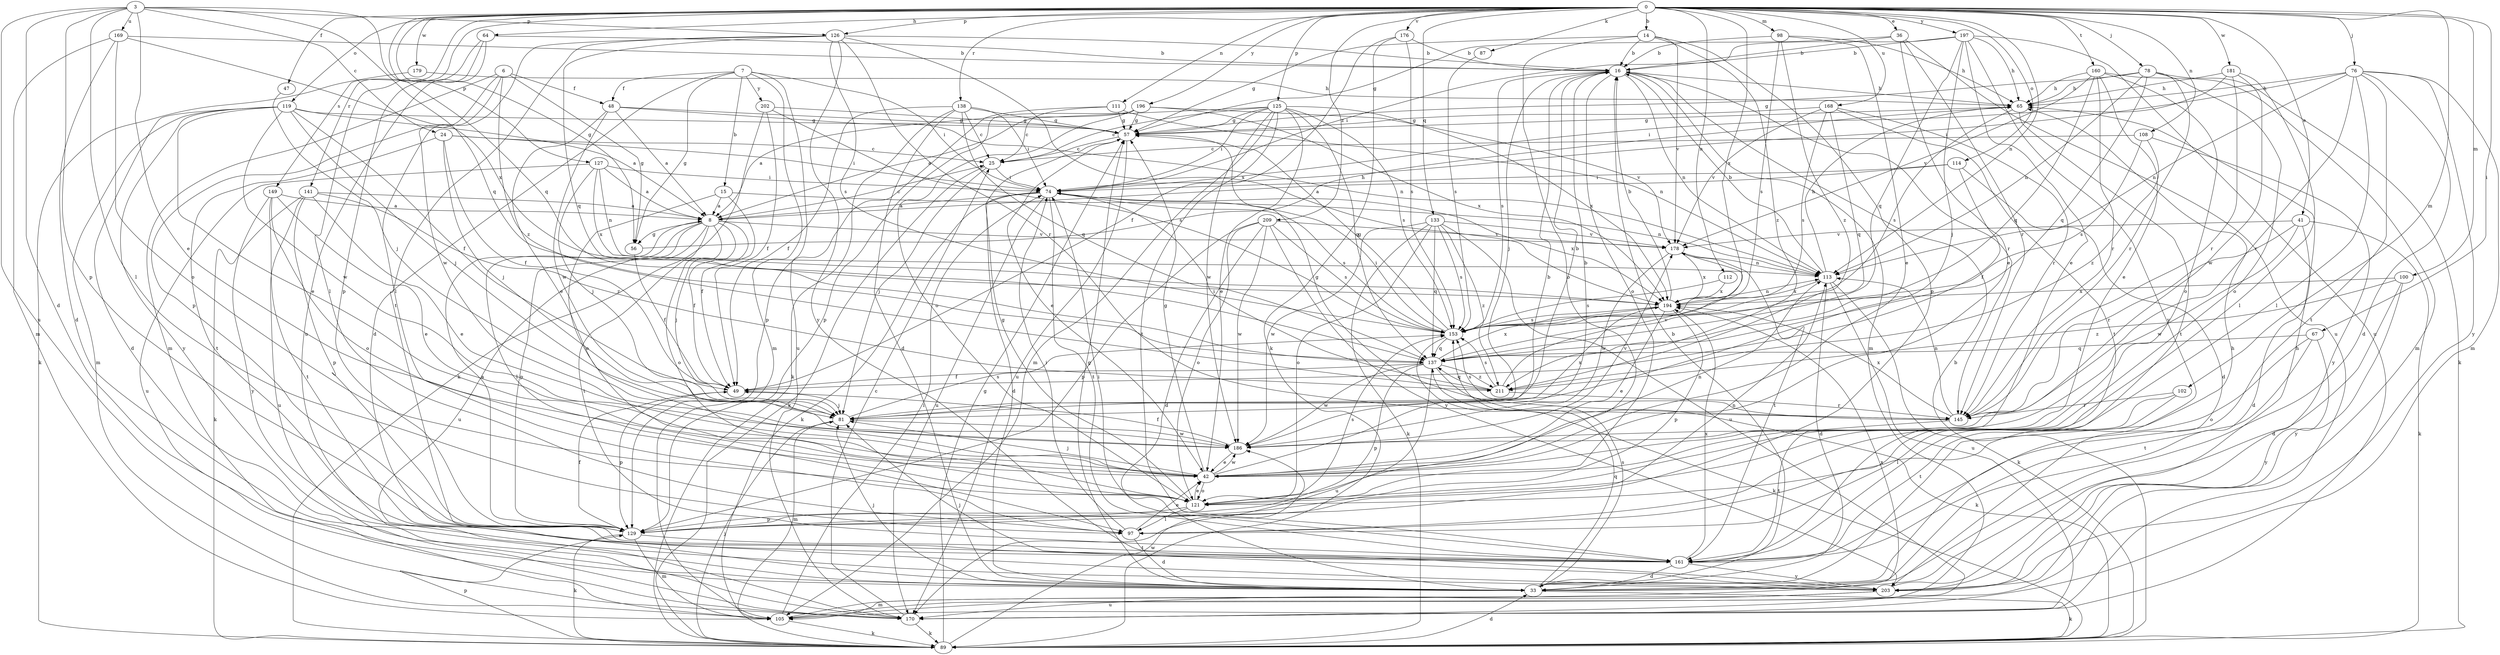strict digraph  {
0;
3;
6;
7;
8;
14;
15;
16;
24;
25;
33;
36;
41;
42;
47;
48;
49;
56;
57;
64;
65;
67;
74;
76;
78;
81;
87;
89;
97;
98;
100;
102;
105;
108;
111;
112;
113;
114;
119;
121;
125;
126;
127;
129;
133;
137;
138;
141;
145;
149;
153;
160;
161;
168;
169;
170;
176;
178;
179;
181;
186;
194;
196;
197;
202;
203;
209;
211;
0 -> 14  [label=b];
0 -> 36  [label=e];
0 -> 41  [label=e];
0 -> 47  [label=f];
0 -> 56  [label=g];
0 -> 64  [label=h];
0 -> 67  [label=i];
0 -> 76  [label=j];
0 -> 78  [label=j];
0 -> 87  [label=k];
0 -> 98  [label=m];
0 -> 100  [label=m];
0 -> 102  [label=m];
0 -> 108  [label=n];
0 -> 111  [label=n];
0 -> 112  [label=n];
0 -> 113  [label=n];
0 -> 114  [label=o];
0 -> 119  [label=o];
0 -> 125  [label=p];
0 -> 126  [label=p];
0 -> 133  [label=q];
0 -> 137  [label=q];
0 -> 138  [label=r];
0 -> 141  [label=r];
0 -> 149  [label=s];
0 -> 160  [label=t];
0 -> 168  [label=u];
0 -> 176  [label=v];
0 -> 179  [label=w];
0 -> 181  [label=w];
0 -> 194  [label=x];
0 -> 196  [label=y];
0 -> 197  [label=y];
0 -> 209  [label=z];
3 -> 24  [label=c];
3 -> 33  [label=d];
3 -> 42  [label=e];
3 -> 97  [label=l];
3 -> 126  [label=p];
3 -> 127  [label=p];
3 -> 129  [label=p];
3 -> 137  [label=q];
3 -> 169  [label=u];
3 -> 170  [label=u];
6 -> 48  [label=f];
6 -> 56  [label=g];
6 -> 105  [label=m];
6 -> 129  [label=p];
6 -> 186  [label=w];
6 -> 211  [label=z];
7 -> 15  [label=b];
7 -> 33  [label=d];
7 -> 48  [label=f];
7 -> 56  [label=g];
7 -> 74  [label=i];
7 -> 105  [label=m];
7 -> 170  [label=u];
7 -> 202  [label=y];
8 -> 25  [label=c];
8 -> 49  [label=f];
8 -> 56  [label=g];
8 -> 81  [label=j];
8 -> 97  [label=l];
8 -> 121  [label=o];
8 -> 129  [label=p];
8 -> 161  [label=t];
8 -> 170  [label=u];
8 -> 178  [label=v];
14 -> 16  [label=b];
14 -> 57  [label=g];
14 -> 121  [label=o];
14 -> 129  [label=p];
14 -> 178  [label=v];
14 -> 211  [label=z];
15 -> 8  [label=a];
15 -> 49  [label=f];
15 -> 113  [label=n];
15 -> 121  [label=o];
16 -> 65  [label=h];
16 -> 81  [label=j];
16 -> 105  [label=m];
16 -> 113  [label=n];
16 -> 121  [label=o];
16 -> 145  [label=r];
16 -> 153  [label=s];
24 -> 25  [label=c];
24 -> 49  [label=f];
24 -> 74  [label=i];
24 -> 81  [label=j];
24 -> 161  [label=t];
25 -> 74  [label=i];
25 -> 81  [label=j];
25 -> 89  [label=k];
33 -> 16  [label=b];
33 -> 57  [label=g];
33 -> 65  [label=h];
33 -> 81  [label=j];
33 -> 89  [label=k];
33 -> 137  [label=q];
33 -> 153  [label=s];
36 -> 16  [label=b];
36 -> 42  [label=e];
36 -> 57  [label=g];
36 -> 145  [label=r];
36 -> 170  [label=u];
41 -> 33  [label=d];
41 -> 89  [label=k];
41 -> 145  [label=r];
41 -> 178  [label=v];
41 -> 186  [label=w];
42 -> 16  [label=b];
42 -> 57  [label=g];
42 -> 81  [label=j];
42 -> 113  [label=n];
42 -> 121  [label=o];
42 -> 186  [label=w];
47 -> 81  [label=j];
48 -> 8  [label=a];
48 -> 42  [label=e];
48 -> 57  [label=g];
48 -> 113  [label=n];
48 -> 186  [label=w];
49 -> 81  [label=j];
49 -> 129  [label=p];
56 -> 49  [label=f];
56 -> 65  [label=h];
57 -> 25  [label=c];
57 -> 42  [label=e];
57 -> 170  [label=u];
64 -> 16  [label=b];
64 -> 97  [label=l];
64 -> 129  [label=p];
64 -> 170  [label=u];
65 -> 57  [label=g];
65 -> 153  [label=s];
65 -> 161  [label=t];
67 -> 121  [label=o];
67 -> 137  [label=q];
67 -> 161  [label=t];
67 -> 203  [label=y];
74 -> 8  [label=a];
74 -> 33  [label=d];
74 -> 89  [label=k];
74 -> 153  [label=s];
74 -> 161  [label=t];
74 -> 170  [label=u];
74 -> 194  [label=x];
76 -> 33  [label=d];
76 -> 65  [label=h];
76 -> 74  [label=i];
76 -> 97  [label=l];
76 -> 105  [label=m];
76 -> 113  [label=n];
76 -> 145  [label=r];
76 -> 161  [label=t];
76 -> 203  [label=y];
78 -> 57  [label=g];
78 -> 65  [label=h];
78 -> 89  [label=k];
78 -> 113  [label=n];
78 -> 121  [label=o];
78 -> 137  [label=q];
78 -> 145  [label=r];
81 -> 16  [label=b];
81 -> 105  [label=m];
81 -> 153  [label=s];
81 -> 186  [label=w];
81 -> 194  [label=x];
87 -> 153  [label=s];
89 -> 16  [label=b];
89 -> 33  [label=d];
89 -> 57  [label=g];
89 -> 81  [label=j];
89 -> 129  [label=p];
89 -> 186  [label=w];
97 -> 33  [label=d];
97 -> 42  [label=e];
97 -> 74  [label=i];
98 -> 16  [label=b];
98 -> 42  [label=e];
98 -> 65  [label=h];
98 -> 153  [label=s];
98 -> 211  [label=z];
100 -> 33  [label=d];
100 -> 194  [label=x];
100 -> 203  [label=y];
100 -> 211  [label=z];
102 -> 97  [label=l];
102 -> 145  [label=r];
102 -> 161  [label=t];
105 -> 74  [label=i];
105 -> 89  [label=k];
105 -> 194  [label=x];
108 -> 25  [label=c];
108 -> 153  [label=s];
108 -> 203  [label=y];
108 -> 211  [label=z];
111 -> 25  [label=c];
111 -> 57  [label=g];
111 -> 113  [label=n];
111 -> 129  [label=p];
112 -> 153  [label=s];
112 -> 194  [label=x];
113 -> 16  [label=b];
113 -> 33  [label=d];
113 -> 65  [label=h];
113 -> 89  [label=k];
113 -> 170  [label=u];
113 -> 194  [label=x];
114 -> 8  [label=a];
114 -> 33  [label=d];
114 -> 49  [label=f];
114 -> 74  [label=i];
119 -> 8  [label=a];
119 -> 33  [label=d];
119 -> 42  [label=e];
119 -> 49  [label=f];
119 -> 57  [label=g];
119 -> 81  [label=j];
119 -> 105  [label=m];
119 -> 186  [label=w];
119 -> 203  [label=y];
121 -> 42  [label=e];
121 -> 57  [label=g];
121 -> 97  [label=l];
121 -> 129  [label=p];
121 -> 153  [label=s];
125 -> 8  [label=a];
125 -> 25  [label=c];
125 -> 42  [label=e];
125 -> 57  [label=g];
125 -> 74  [label=i];
125 -> 105  [label=m];
125 -> 137  [label=q];
125 -> 153  [label=s];
125 -> 161  [label=t];
125 -> 186  [label=w];
125 -> 194  [label=x];
126 -> 16  [label=b];
126 -> 97  [label=l];
126 -> 137  [label=q];
126 -> 145  [label=r];
126 -> 153  [label=s];
126 -> 161  [label=t];
126 -> 194  [label=x];
126 -> 203  [label=y];
127 -> 8  [label=a];
127 -> 74  [label=i];
127 -> 81  [label=j];
127 -> 113  [label=n];
127 -> 170  [label=u];
127 -> 194  [label=x];
129 -> 8  [label=a];
129 -> 49  [label=f];
129 -> 89  [label=k];
129 -> 105  [label=m];
129 -> 113  [label=n];
129 -> 161  [label=t];
133 -> 89  [label=k];
133 -> 121  [label=o];
133 -> 137  [label=q];
133 -> 153  [label=s];
133 -> 170  [label=u];
133 -> 178  [label=v];
133 -> 186  [label=w];
133 -> 211  [label=z];
137 -> 49  [label=f];
137 -> 89  [label=k];
137 -> 129  [label=p];
137 -> 170  [label=u];
137 -> 186  [label=w];
137 -> 194  [label=x];
137 -> 211  [label=z];
138 -> 25  [label=c];
138 -> 33  [label=d];
138 -> 49  [label=f];
138 -> 57  [label=g];
138 -> 74  [label=i];
138 -> 89  [label=k];
138 -> 137  [label=q];
141 -> 8  [label=a];
141 -> 42  [label=e];
141 -> 89  [label=k];
141 -> 129  [label=p];
141 -> 170  [label=u];
141 -> 211  [label=z];
145 -> 57  [label=g];
145 -> 113  [label=n];
145 -> 153  [label=s];
145 -> 161  [label=t];
145 -> 194  [label=x];
149 -> 8  [label=a];
149 -> 42  [label=e];
149 -> 121  [label=o];
149 -> 161  [label=t];
149 -> 203  [label=y];
153 -> 57  [label=g];
153 -> 74  [label=i];
153 -> 89  [label=k];
153 -> 137  [label=q];
160 -> 42  [label=e];
160 -> 65  [label=h];
160 -> 105  [label=m];
160 -> 121  [label=o];
160 -> 137  [label=q];
160 -> 145  [label=r];
160 -> 178  [label=v];
161 -> 33  [label=d];
161 -> 74  [label=i];
161 -> 194  [label=x];
161 -> 203  [label=y];
168 -> 57  [label=g];
168 -> 137  [label=q];
168 -> 145  [label=r];
168 -> 153  [label=s];
168 -> 161  [label=t];
168 -> 178  [label=v];
169 -> 16  [label=b];
169 -> 33  [label=d];
169 -> 105  [label=m];
169 -> 121  [label=o];
169 -> 194  [label=x];
170 -> 25  [label=c];
170 -> 89  [label=k];
176 -> 16  [label=b];
176 -> 49  [label=f];
176 -> 89  [label=k];
176 -> 153  [label=s];
178 -> 113  [label=n];
178 -> 161  [label=t];
178 -> 186  [label=w];
178 -> 194  [label=x];
179 -> 65  [label=h];
179 -> 89  [label=k];
181 -> 65  [label=h];
181 -> 74  [label=i];
181 -> 97  [label=l];
181 -> 145  [label=r];
181 -> 186  [label=w];
186 -> 16  [label=b];
186 -> 42  [label=e];
186 -> 49  [label=f];
186 -> 178  [label=v];
194 -> 16  [label=b];
194 -> 42  [label=e];
194 -> 113  [label=n];
194 -> 129  [label=p];
194 -> 153  [label=s];
196 -> 8  [label=a];
196 -> 57  [label=g];
196 -> 121  [label=o];
196 -> 129  [label=p];
196 -> 178  [label=v];
196 -> 194  [label=x];
197 -> 16  [label=b];
197 -> 42  [label=e];
197 -> 65  [label=h];
197 -> 74  [label=i];
197 -> 81  [label=j];
197 -> 137  [label=q];
197 -> 170  [label=u];
197 -> 203  [label=y];
202 -> 49  [label=f];
202 -> 57  [label=g];
202 -> 89  [label=k];
202 -> 153  [label=s];
203 -> 65  [label=h];
203 -> 81  [label=j];
203 -> 105  [label=m];
203 -> 170  [label=u];
209 -> 33  [label=d];
209 -> 121  [label=o];
209 -> 129  [label=p];
209 -> 153  [label=s];
209 -> 178  [label=v];
209 -> 186  [label=w];
209 -> 203  [label=y];
211 -> 74  [label=i];
211 -> 137  [label=q];
211 -> 145  [label=r];
211 -> 153  [label=s];
211 -> 178  [label=v];
}
